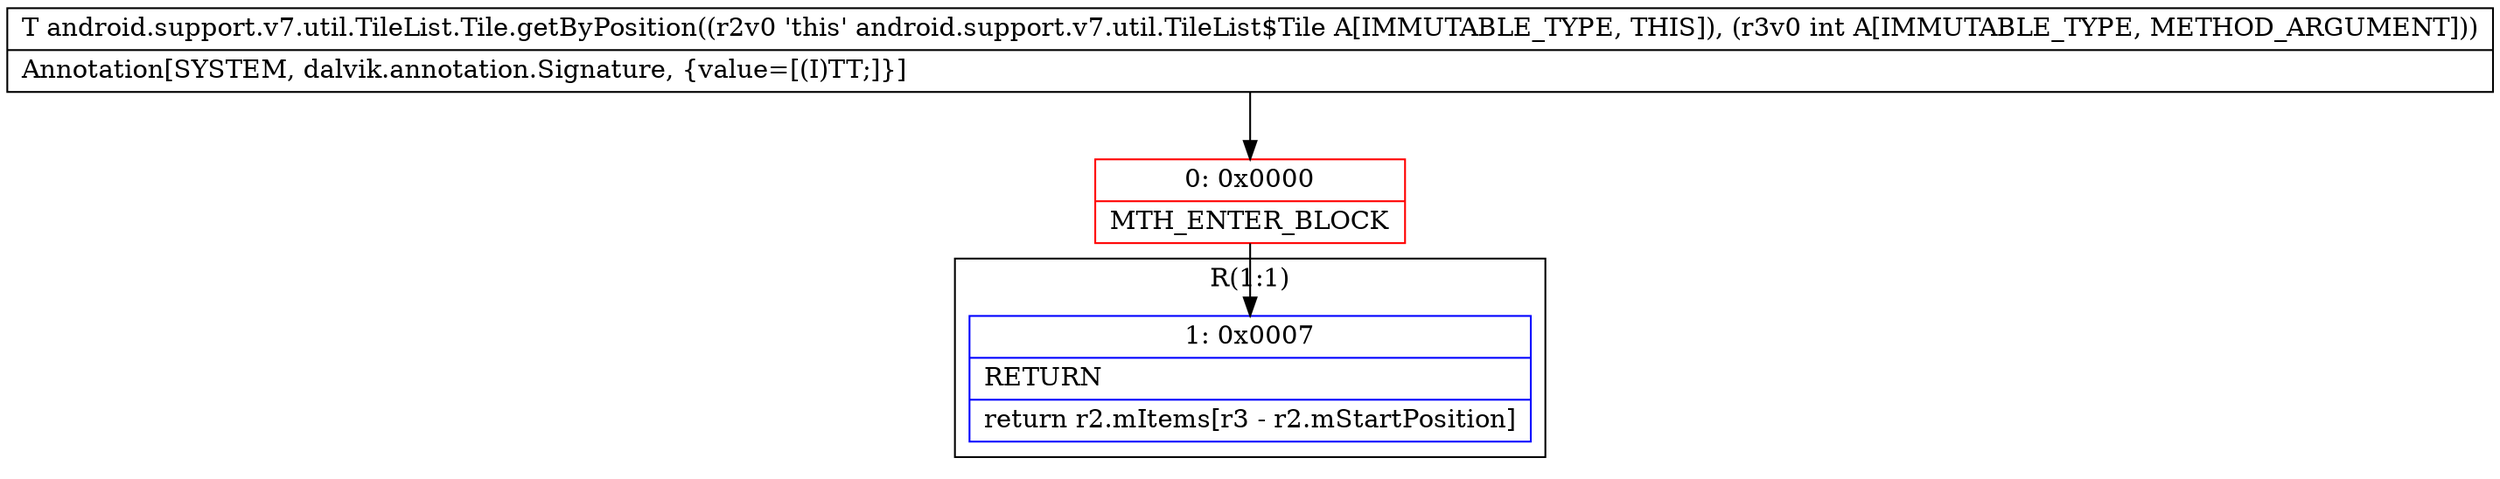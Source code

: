 digraph "CFG forandroid.support.v7.util.TileList.Tile.getByPosition(I)Ljava\/lang\/Object;" {
subgraph cluster_Region_2007760237 {
label = "R(1:1)";
node [shape=record,color=blue];
Node_1 [shape=record,label="{1\:\ 0x0007|RETURN\l|return r2.mItems[r3 \- r2.mStartPosition]\l}"];
}
Node_0 [shape=record,color=red,label="{0\:\ 0x0000|MTH_ENTER_BLOCK\l}"];
MethodNode[shape=record,label="{T android.support.v7.util.TileList.Tile.getByPosition((r2v0 'this' android.support.v7.util.TileList$Tile A[IMMUTABLE_TYPE, THIS]), (r3v0 int A[IMMUTABLE_TYPE, METHOD_ARGUMENT]))  | Annotation[SYSTEM, dalvik.annotation.Signature, \{value=[(I)TT;]\}]\l}"];
MethodNode -> Node_0;
Node_0 -> Node_1;
}

